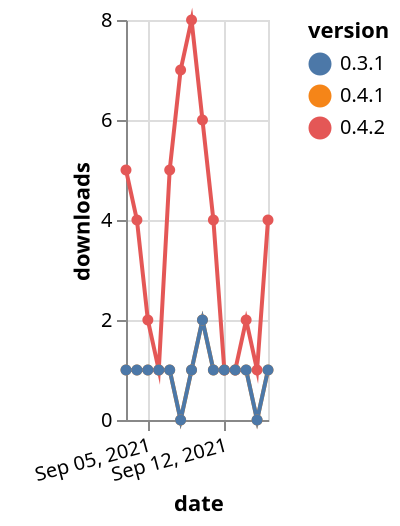 {"$schema": "https://vega.github.io/schema/vega-lite/v5.json", "description": "A simple bar chart with embedded data.", "data": {"values": [{"date": "2021-09-03", "total": 729, "delta": 5, "version": "0.4.2"}, {"date": "2021-09-04", "total": 733, "delta": 4, "version": "0.4.2"}, {"date": "2021-09-05", "total": 735, "delta": 2, "version": "0.4.2"}, {"date": "2021-09-06", "total": 736, "delta": 1, "version": "0.4.2"}, {"date": "2021-09-07", "total": 741, "delta": 5, "version": "0.4.2"}, {"date": "2021-09-08", "total": 748, "delta": 7, "version": "0.4.2"}, {"date": "2021-09-09", "total": 756, "delta": 8, "version": "0.4.2"}, {"date": "2021-09-10", "total": 762, "delta": 6, "version": "0.4.2"}, {"date": "2021-09-11", "total": 766, "delta": 4, "version": "0.4.2"}, {"date": "2021-09-12", "total": 767, "delta": 1, "version": "0.4.2"}, {"date": "2021-09-13", "total": 768, "delta": 1, "version": "0.4.2"}, {"date": "2021-09-14", "total": 770, "delta": 2, "version": "0.4.2"}, {"date": "2021-09-15", "total": 771, "delta": 1, "version": "0.4.2"}, {"date": "2021-09-16", "total": 775, "delta": 4, "version": "0.4.2"}, {"date": "2021-09-03", "total": 164, "delta": 1, "version": "0.4.1"}, {"date": "2021-09-04", "total": 165, "delta": 1, "version": "0.4.1"}, {"date": "2021-09-05", "total": 166, "delta": 1, "version": "0.4.1"}, {"date": "2021-09-06", "total": 167, "delta": 1, "version": "0.4.1"}, {"date": "2021-09-07", "total": 168, "delta": 1, "version": "0.4.1"}, {"date": "2021-09-08", "total": 168, "delta": 0, "version": "0.4.1"}, {"date": "2021-09-09", "total": 169, "delta": 1, "version": "0.4.1"}, {"date": "2021-09-10", "total": 171, "delta": 2, "version": "0.4.1"}, {"date": "2021-09-11", "total": 172, "delta": 1, "version": "0.4.1"}, {"date": "2021-09-12", "total": 173, "delta": 1, "version": "0.4.1"}, {"date": "2021-09-13", "total": 174, "delta": 1, "version": "0.4.1"}, {"date": "2021-09-14", "total": 175, "delta": 1, "version": "0.4.1"}, {"date": "2021-09-15", "total": 175, "delta": 0, "version": "0.4.1"}, {"date": "2021-09-16", "total": 176, "delta": 1, "version": "0.4.1"}, {"date": "2021-09-03", "total": 220, "delta": 1, "version": "0.3.1"}, {"date": "2021-09-04", "total": 221, "delta": 1, "version": "0.3.1"}, {"date": "2021-09-05", "total": 222, "delta": 1, "version": "0.3.1"}, {"date": "2021-09-06", "total": 223, "delta": 1, "version": "0.3.1"}, {"date": "2021-09-07", "total": 224, "delta": 1, "version": "0.3.1"}, {"date": "2021-09-08", "total": 224, "delta": 0, "version": "0.3.1"}, {"date": "2021-09-09", "total": 225, "delta": 1, "version": "0.3.1"}, {"date": "2021-09-10", "total": 227, "delta": 2, "version": "0.3.1"}, {"date": "2021-09-11", "total": 228, "delta": 1, "version": "0.3.1"}, {"date": "2021-09-12", "total": 229, "delta": 1, "version": "0.3.1"}, {"date": "2021-09-13", "total": 230, "delta": 1, "version": "0.3.1"}, {"date": "2021-09-14", "total": 231, "delta": 1, "version": "0.3.1"}, {"date": "2021-09-15", "total": 231, "delta": 0, "version": "0.3.1"}, {"date": "2021-09-16", "total": 232, "delta": 1, "version": "0.3.1"}]}, "width": "container", "mark": {"type": "line", "point": {"filled": true}}, "encoding": {"x": {"field": "date", "type": "temporal", "timeUnit": "yearmonthdate", "title": "date", "axis": {"labelAngle": -15}}, "y": {"field": "delta", "type": "quantitative", "title": "downloads"}, "color": {"field": "version", "type": "nominal"}, "tooltip": {"field": "delta"}}}